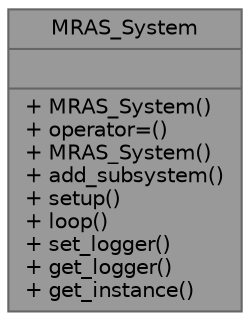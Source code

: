 digraph "MRAS_System"
{
 // LATEX_PDF_SIZE
  bgcolor="transparent";
  edge [fontname=Helvetica,fontsize=10,labelfontname=Helvetica,labelfontsize=10];
  node [fontname=Helvetica,fontsize=10,shape=box,height=0.2,width=0.4];
  Node1 [shape=record,label="{MRAS_System\n||+ MRAS_System()\l+ operator=()\l+ MRAS_System()\l+ add_subsystem()\l+ setup()\l+ loop()\l+ set_logger()\l+ get_logger()\l+ get_instance()\l}",height=0.2,width=0.4,color="gray40", fillcolor="grey60", style="filled", fontcolor="black",tooltip=" "];
}
